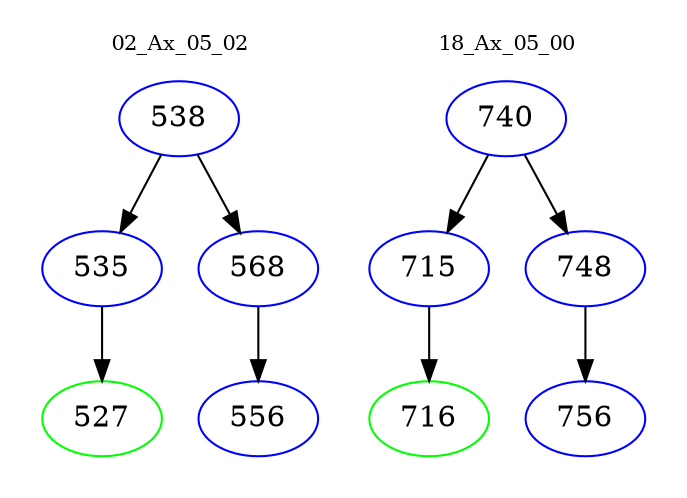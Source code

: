 digraph{
subgraph cluster_0 {
color = white
label = "02_Ax_05_02";
fontsize=10;
T0_538 [label="538", color="blue"]
T0_538 -> T0_535 [color="black"]
T0_535 [label="535", color="blue"]
T0_535 -> T0_527 [color="black"]
T0_527 [label="527", color="green"]
T0_538 -> T0_568 [color="black"]
T0_568 [label="568", color="blue"]
T0_568 -> T0_556 [color="black"]
T0_556 [label="556", color="blue"]
}
subgraph cluster_1 {
color = white
label = "18_Ax_05_00";
fontsize=10;
T1_740 [label="740", color="blue"]
T1_740 -> T1_715 [color="black"]
T1_715 [label="715", color="blue"]
T1_715 -> T1_716 [color="black"]
T1_716 [label="716", color="green"]
T1_740 -> T1_748 [color="black"]
T1_748 [label="748", color="blue"]
T1_748 -> T1_756 [color="black"]
T1_756 [label="756", color="blue"]
}
}
